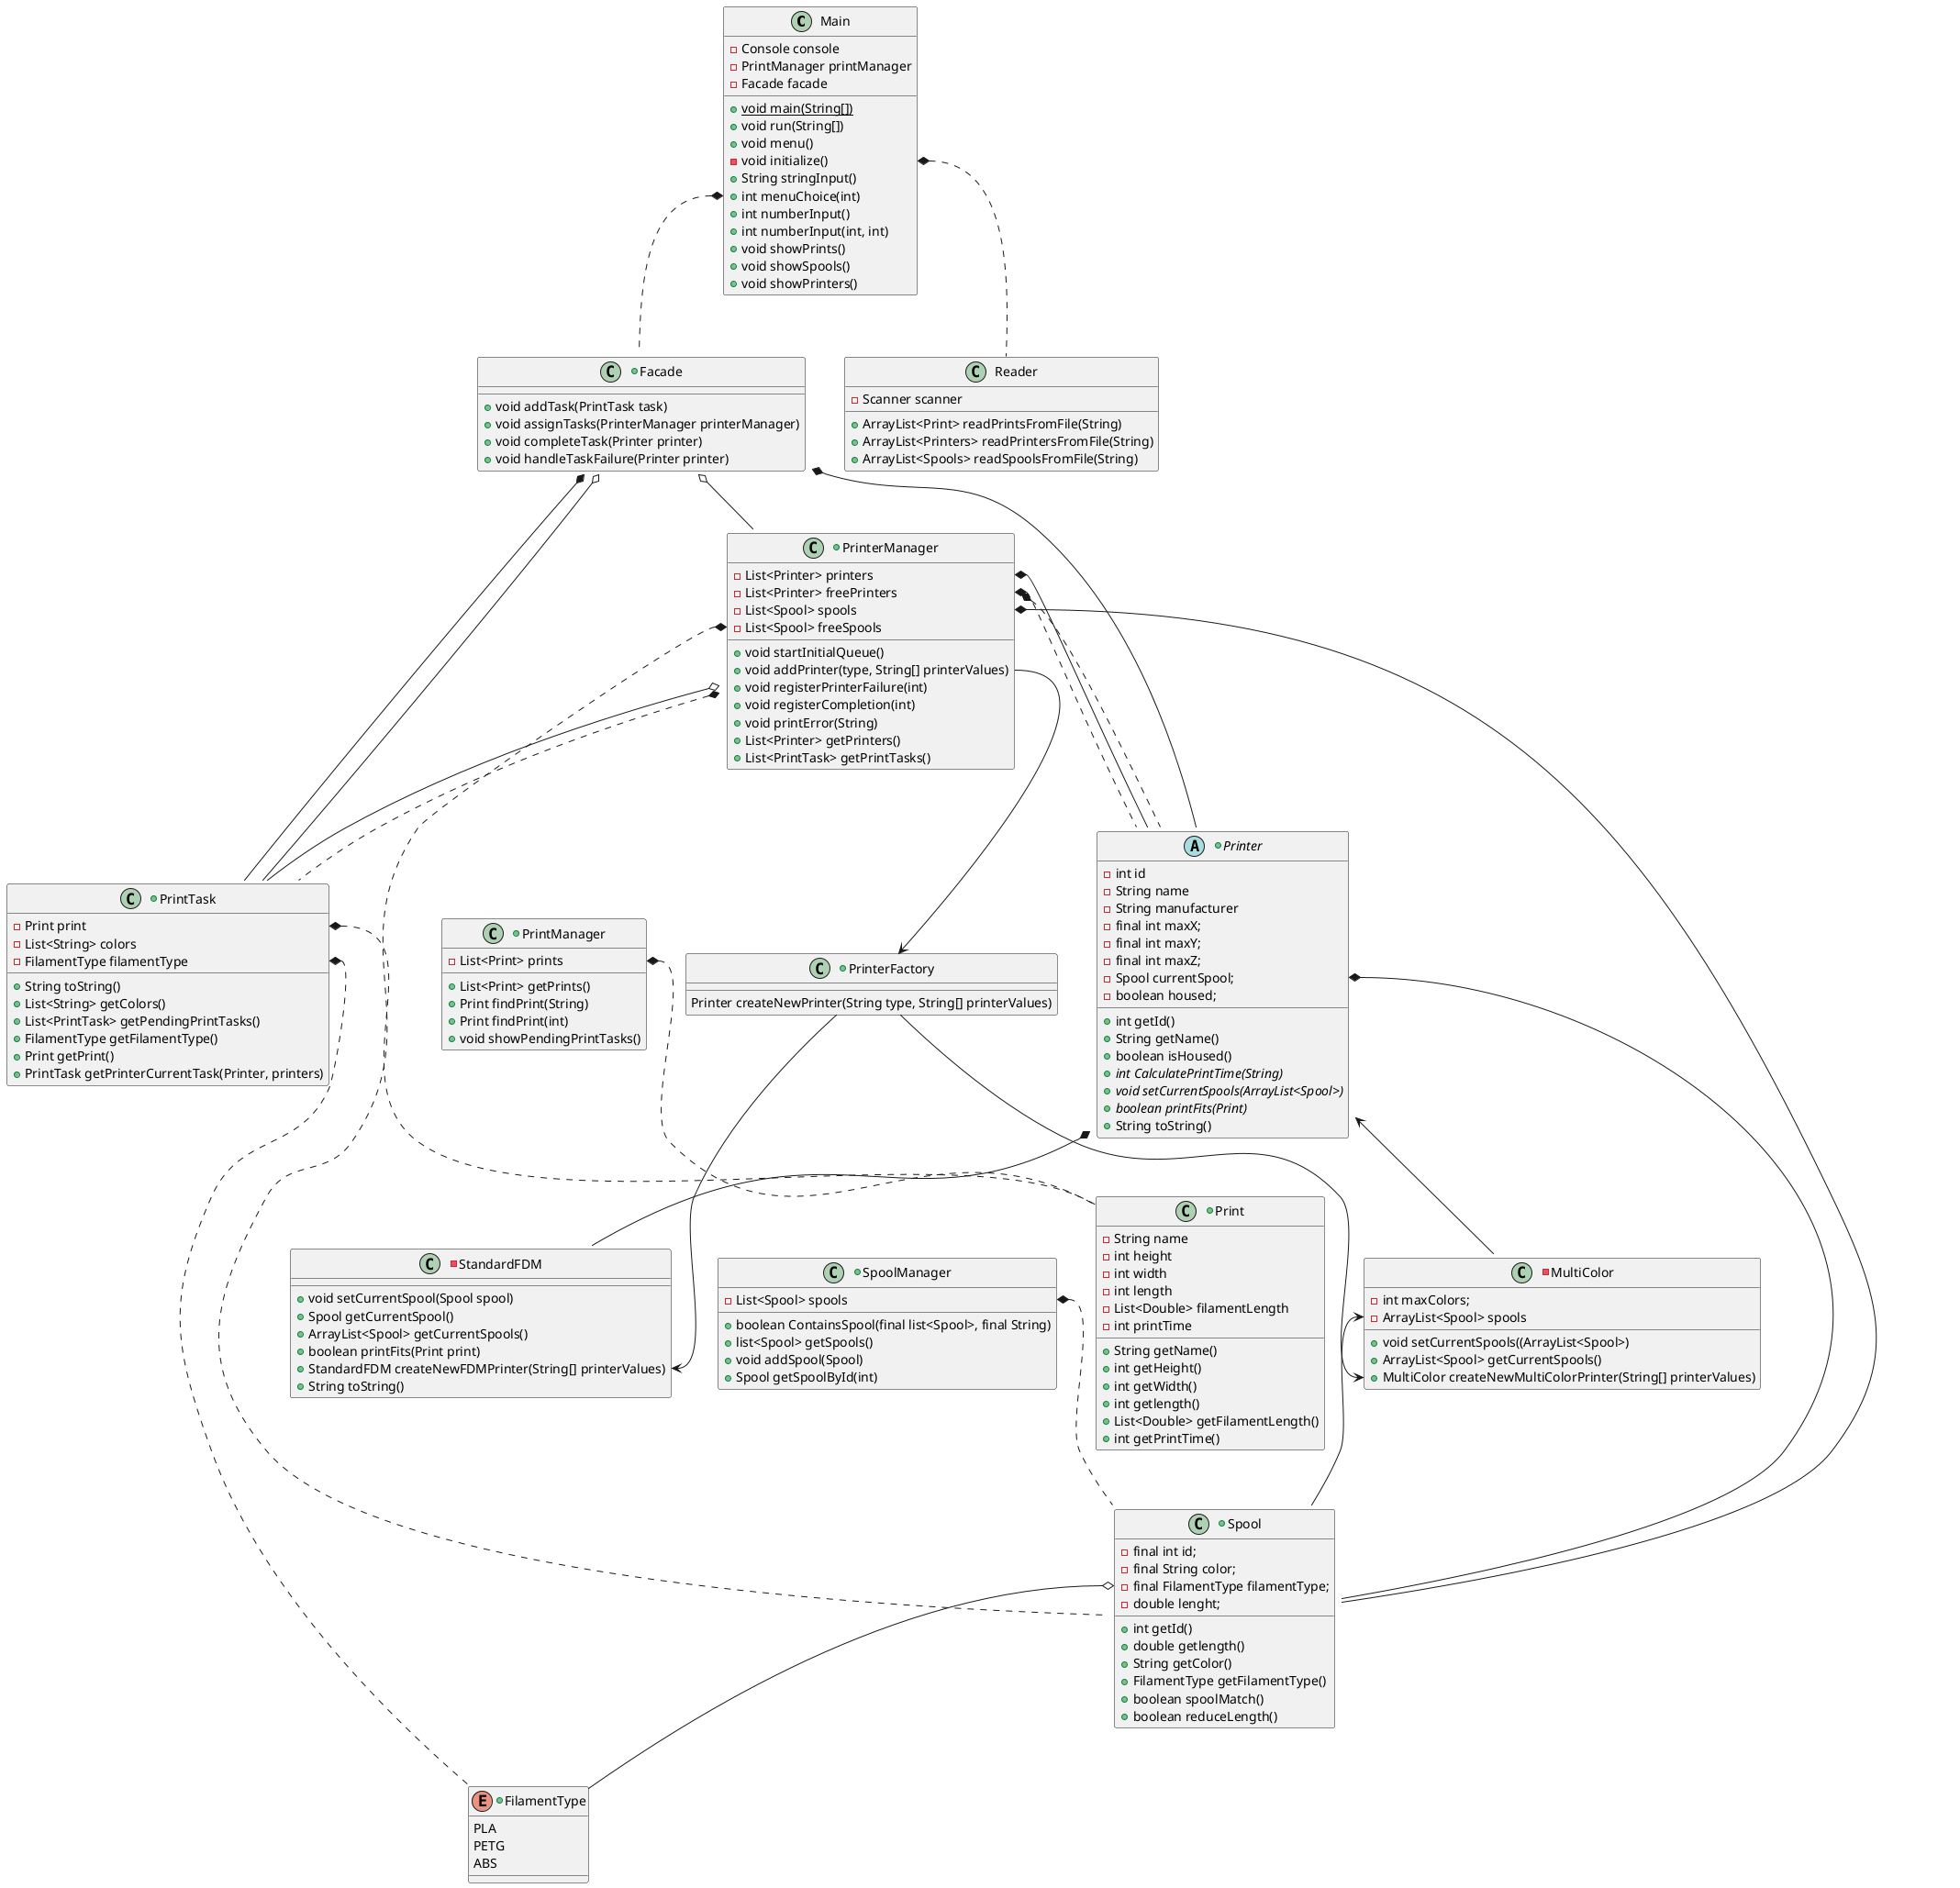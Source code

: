 @startuml
'https://plantuml.com/class-diagram

class Main {
-Console console
-PrintManager printManager
-Facade facade
+{static}void main(String[])
+void run(String[])
+void menu()
-void initialize()
+String stringInput()
+int menuChoice(int)
+int numberInput()
+int numberInput(int, int)
+void showPrints()
+void showSpools()
+void showPrinters()
}

class Reader {
-Scanner scanner
+ArrayList<Print> readPrintsFromFile(String)
+ArrayList<Printers> readPrintersFromFile(String)
+ArrayList<Spools> readSpoolsFromFile(String)
}

Main::menuChoice *.. Facade
Main::initialize *.. Reader

+class PrinterManager{
-List<Printer> printers
-List<Printer> freePrinters
-List<Spool> spools
-List<Spool> freeSpools
+void startInitialQueue()
+void addPrinter(type, String[] printerValues)
+void registerPrinterFailure(int)
+void registerCompletion(int)
+void printError(String)
+List<Printer> getPrinters()
+List<PrintTask> getPrintTasks()
}
PrinterManager::printers *-- Printer
PrinterManager::freePrinters *.. Printer
PrinterManager::pendingPrintTasks o-- PrintTask
PrinterManager::spools *-- Spool
PrinterManager::freeSpools *.. Spool
PrinterManager::runningPrintTask *.. Printer
PrinterManager::runningPrintTask *.. PrintTask

+class Facade{
    + void addTask(PrintTask task)
    + void assignTasks(PrinterManager printerManager)
    + void completeTask(Printer printer)
    + void handleTaskFailure(Printer printer)
}
Facade::runningTasks *-- Printer
Facade::runningTasks *-- PrintTask
Facade o-- PrinterManager
Facade o-- PrintTask

+class PrintManager{
-List<Print> prints
+List<Print> getPrints()
+Print findPrint(String)
+Print findPrint(int)
+void showPendingPrintTasks()
}
PrintManager::prints *.. Print


+class SpoolManager{
-List<Spool> spools
+boolean ContainsSpool(final list<Spool>, final String)
+list<Spool> getSpools()
+void addSpool(Spool)
+Spool getSpoolById(int)
}

SpoolManager::spools *.. Spool

+class PrintTask{
-Print print
-List<String> colors
-FilamentType filamentType
+String toString()
+List<String> getColors()
+List<PrintTask> getPendingPrintTasks()
+FilamentType getFilamentType()
+Print getPrint()
+PrintTask getPrinterCurrentTask(Printer, printers)
}

PrintTask::print *.. Print
PrintTask::filamentType *.. FilamentType

+enum FilamentType{
    PLA
    PETG
    ABS
}

+abstract class Printer{
- int id
-String name
-String manufacturer
+ int getId()
+ String getName()
- final int maxX;
- final int maxY;
- final int maxZ;
- Spool currentSpool;
- boolean housed;
+ boolean isHoused()
+ {abstract} int CalculatePrintTime(String)
+ {abstract} void setCurrentSpools(ArrayList<Spool>)
+ {abstract} boolean printFits(Print)
+String toString()

}
Printer::currentSpool *-- Spool

+class Print{
-String name
- int height
- int width
- int length
- List<Double> filamentLength
- int printTime
+ String getName()
+ int getHeight()
+ int getWidth()
+ int getlength()
+ List<Double> getFilamentLength()
+ int getPrintTime()
}

+class Spool{
- final int id;
- final String color;
- final FilamentType filamentType;
-double lenght;
+int getId()
+double getlength()
+String getColor()
+FilamentType getFilamentType()
+ boolean spoolMatch()
+boolean reduceLength()
}

Spool::filamentType o-- FilamentType


-class StandardFDM{
+void setCurrentSpool(Spool spool)
+Spool getCurrentSpool()
+ArrayList<Spool> getCurrentSpools()
+boolean printFits(Print print)
+StandardFDM createNewFDMPrinter(String[] printerValues)
+String toString()
}

Printer *-- StandardFDM

-class MultiColor{
- int maxColors;
- ArrayList<Spool> spools
+void setCurrentSpools((ArrayList<Spool>)
+ArrayList<Spool> getCurrentSpools()
+MultiColor createNewMultiColorPrinter(String[] printerValues)
}
Printer <-- MultiColor
MultiColor::spools <-- Spool

+class PrinterFactory{
Printer createNewPrinter(String type, String[] printerValues)
}
PrinterManager::addPrinter --> PrinterFactory
PrinterFactory --> StandardFDM::createNewFDMPrinter
PrinterFactory --> MultiColor::createNewMultiColorPrinter



@enduml